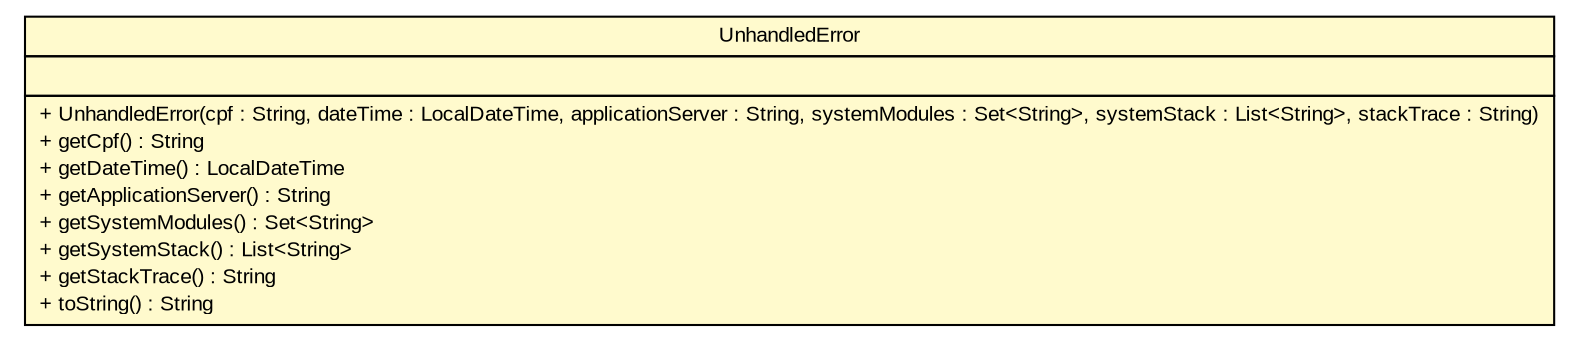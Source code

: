#!/usr/local/bin/dot
#
# Class diagram 
# Generated by UMLGraph version R5_6 (http://www.umlgraph.org/)
#

digraph G {
	edge [fontname="arial",fontsize=10,labelfontname="arial",labelfontsize=10];
	node [fontname="arial",fontsize=10,shape=plaintext];
	nodesep=0.25;
	ranksep=0.5;
	// br.gov.to.sefaz.exception.UnhandledError
	c808158 [label=<<table title="br.gov.to.sefaz.exception.UnhandledError" border="0" cellborder="1" cellspacing="0" cellpadding="2" port="p" bgcolor="lemonChiffon" href="./UnhandledError.html">
		<tr><td><table border="0" cellspacing="0" cellpadding="1">
<tr><td align="center" balign="center"> UnhandledError </td></tr>
		</table></td></tr>
		<tr><td><table border="0" cellspacing="0" cellpadding="1">
<tr><td align="left" balign="left">  </td></tr>
		</table></td></tr>
		<tr><td><table border="0" cellspacing="0" cellpadding="1">
<tr><td align="left" balign="left"> + UnhandledError(cpf : String, dateTime : LocalDateTime, applicationServer : String, systemModules : Set&lt;String&gt;, systemStack : List&lt;String&gt;, stackTrace : String) </td></tr>
<tr><td align="left" balign="left"> + getCpf() : String </td></tr>
<tr><td align="left" balign="left"> + getDateTime() : LocalDateTime </td></tr>
<tr><td align="left" balign="left"> + getApplicationServer() : String </td></tr>
<tr><td align="left" balign="left"> + getSystemModules() : Set&lt;String&gt; </td></tr>
<tr><td align="left" balign="left"> + getSystemStack() : List&lt;String&gt; </td></tr>
<tr><td align="left" balign="left"> + getStackTrace() : String </td></tr>
<tr><td align="left" balign="left"> + toString() : String </td></tr>
		</table></td></tr>
		</table>>, URL="./UnhandledError.html", fontname="arial", fontcolor="black", fontsize=10.0];
}

